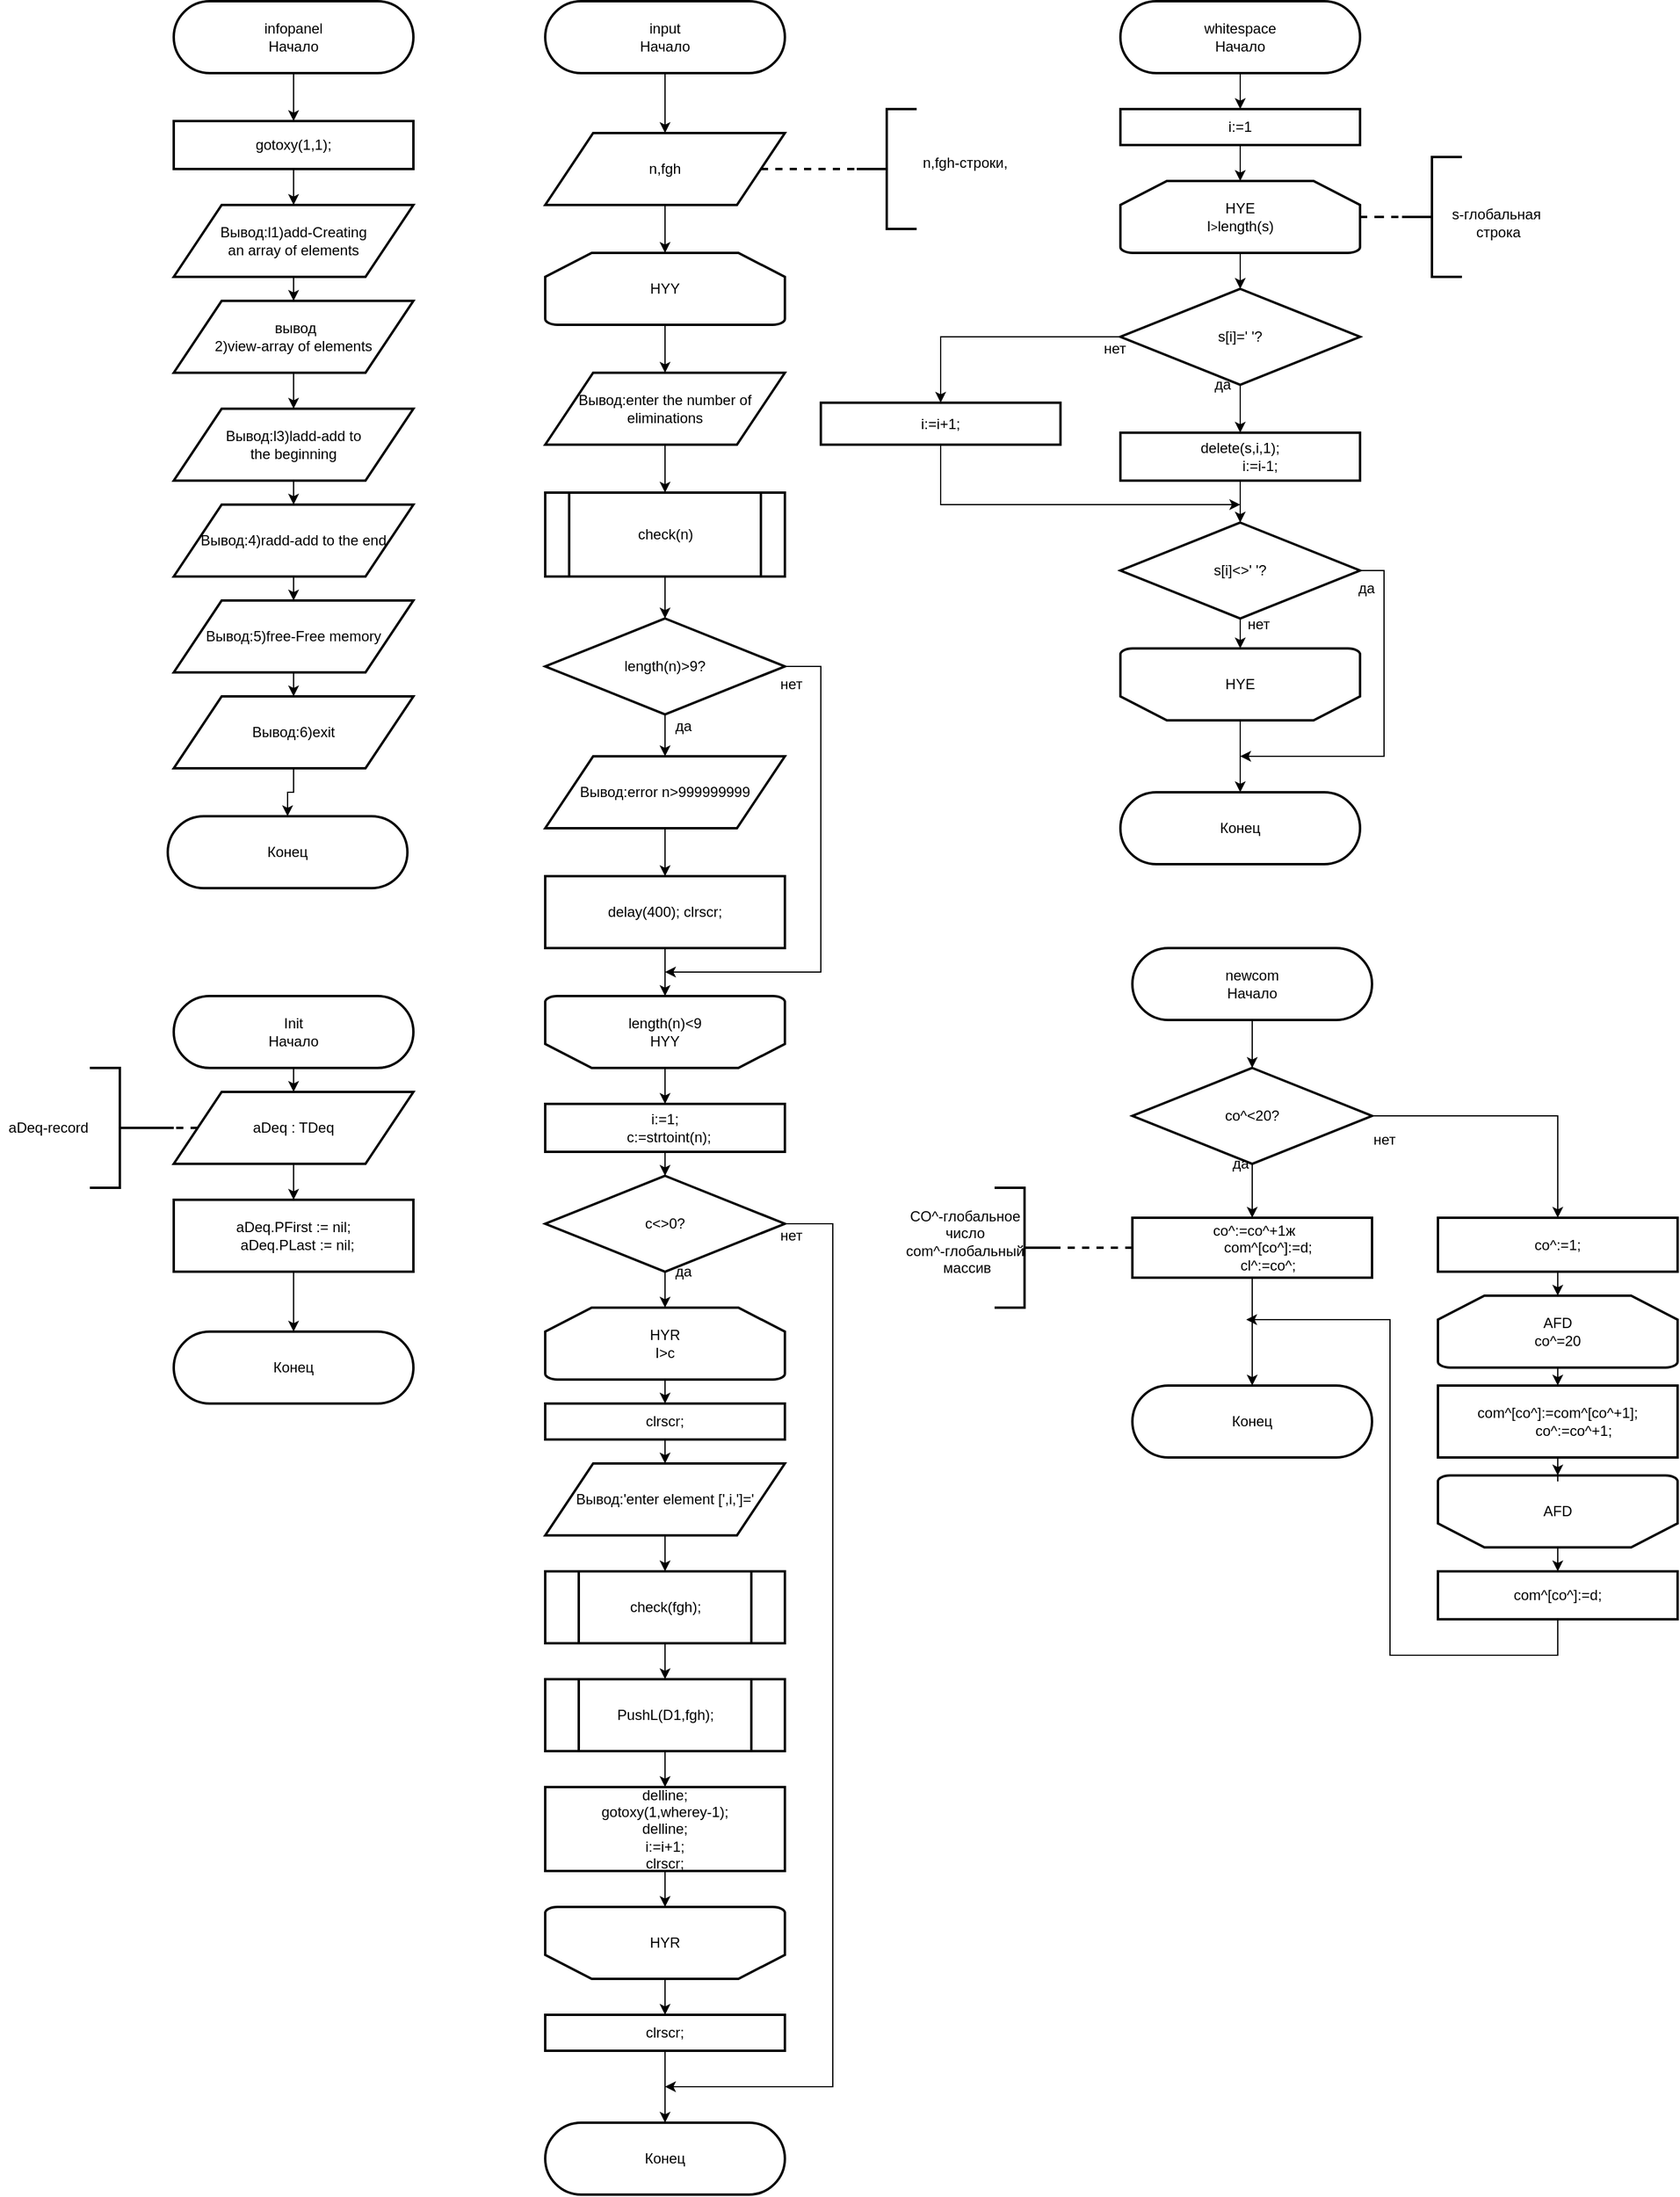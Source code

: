 <mxfile version="13.3.0" type="device"><diagram id="K4Dvyd_pArIFQmNqn1-3" name="Страница 1"><mxGraphModel dx="748" dy="781" grid="1" gridSize="10" guides="1" tooltips="1" connect="1" arrows="1" fold="1" page="1" pageScale="1" pageWidth="827" pageHeight="1169" math="0" shadow="0"><root><mxCell id="0"/><mxCell id="1" parent="0"/><mxCell id="7AkkYHMWsPU3tJKCu2MA-1" style="edgeStyle=orthogonalEdgeStyle;rounded=0;orthogonalLoop=1;jettySize=auto;html=1;exitX=0.5;exitY=1;exitDx=0;exitDy=0;entryX=0.5;entryY=0;entryDx=0;entryDy=0;" edge="1" parent="1" source="7AkkYHMWsPU3tJKCu2MA-2" target="7AkkYHMWsPU3tJKCu2MA-4"><mxGeometry relative="1" as="geometry"/></mxCell><mxCell id="7AkkYHMWsPU3tJKCu2MA-2" value="infopanel&lt;br&gt;Начало" style="rounded=1;whiteSpace=wrap;html=1;arcSize=50;strokeWidth=2;" vertex="1" parent="1"><mxGeometry x="395" y="290" width="200" height="60" as="geometry"/></mxCell><mxCell id="7AkkYHMWsPU3tJKCu2MA-3" style="edgeStyle=orthogonalEdgeStyle;rounded=0;orthogonalLoop=1;jettySize=auto;html=1;exitX=0.5;exitY=1;exitDx=0;exitDy=0;entryX=0.5;entryY=0;entryDx=0;entryDy=0;" edge="1" parent="1" source="7AkkYHMWsPU3tJKCu2MA-4" target="7AkkYHMWsPU3tJKCu2MA-7"><mxGeometry relative="1" as="geometry"/></mxCell><mxCell id="7AkkYHMWsPU3tJKCu2MA-4" value="gotoxy(1,1);" style="rounded=0;whiteSpace=wrap;html=1;strokeWidth=2;" vertex="1" parent="1"><mxGeometry x="395" y="390" width="200" height="40" as="geometry"/></mxCell><mxCell id="7AkkYHMWsPU3tJKCu2MA-5" style="edgeStyle=orthogonalEdgeStyle;rounded=0;orthogonalLoop=1;jettySize=auto;html=1;exitX=0.5;exitY=1;exitDx=0;exitDy=0;" edge="1" parent="1" source="7AkkYHMWsPU3tJKCu2MA-4" target="7AkkYHMWsPU3tJKCu2MA-4"><mxGeometry relative="1" as="geometry"/></mxCell><mxCell id="7AkkYHMWsPU3tJKCu2MA-6" value="" style="edgeStyle=orthogonalEdgeStyle;rounded=0;orthogonalLoop=1;jettySize=auto;html=1;" edge="1" parent="1" source="7AkkYHMWsPU3tJKCu2MA-7" target="7AkkYHMWsPU3tJKCu2MA-9"><mxGeometry relative="1" as="geometry"/></mxCell><mxCell id="7AkkYHMWsPU3tJKCu2MA-7" value="Вывод:l1)add-Creating &lt;br&gt;an array of elements" style="shape=parallelogram;perimeter=parallelogramPerimeter;whiteSpace=wrap;html=1;strokeWidth=2;" vertex="1" parent="1"><mxGeometry x="395" y="460" width="200" height="60" as="geometry"/></mxCell><mxCell id="7AkkYHMWsPU3tJKCu2MA-8" value="" style="edgeStyle=orthogonalEdgeStyle;rounded=0;orthogonalLoop=1;jettySize=auto;html=1;" edge="1" parent="1" source="7AkkYHMWsPU3tJKCu2MA-9" target="7AkkYHMWsPU3tJKCu2MA-11"><mxGeometry relative="1" as="geometry"/></mxCell><mxCell id="7AkkYHMWsPU3tJKCu2MA-9" value="&amp;nbsp;вывод&lt;br&gt;2)view-array of elements" style="shape=parallelogram;perimeter=parallelogramPerimeter;whiteSpace=wrap;html=1;strokeWidth=2;" vertex="1" parent="1"><mxGeometry x="395" y="540" width="200" height="60" as="geometry"/></mxCell><mxCell id="7AkkYHMWsPU3tJKCu2MA-10" value="" style="edgeStyle=orthogonalEdgeStyle;rounded=0;orthogonalLoop=1;jettySize=auto;html=1;" edge="1" parent="1" source="7AkkYHMWsPU3tJKCu2MA-11" target="7AkkYHMWsPU3tJKCu2MA-13"><mxGeometry relative="1" as="geometry"/></mxCell><mxCell id="7AkkYHMWsPU3tJKCu2MA-11" value="Вывод:l3)ladd-add to &lt;br&gt;the beginning" style="shape=parallelogram;perimeter=parallelogramPerimeter;whiteSpace=wrap;html=1;strokeWidth=2;" vertex="1" parent="1"><mxGeometry x="395" y="630" width="200" height="60" as="geometry"/></mxCell><mxCell id="7AkkYHMWsPU3tJKCu2MA-12" value="" style="edgeStyle=orthogonalEdgeStyle;rounded=0;orthogonalLoop=1;jettySize=auto;html=1;" edge="1" parent="1" source="7AkkYHMWsPU3tJKCu2MA-13" target="7AkkYHMWsPU3tJKCu2MA-15"><mxGeometry relative="1" as="geometry"/></mxCell><mxCell id="7AkkYHMWsPU3tJKCu2MA-13" value="Вывод:4)radd-add to the end" style="shape=parallelogram;perimeter=parallelogramPerimeter;whiteSpace=wrap;html=1;strokeWidth=2;" vertex="1" parent="1"><mxGeometry x="395" y="710" width="200" height="60" as="geometry"/></mxCell><mxCell id="7AkkYHMWsPU3tJKCu2MA-14" value="" style="edgeStyle=orthogonalEdgeStyle;rounded=0;orthogonalLoop=1;jettySize=auto;html=1;" edge="1" parent="1" source="7AkkYHMWsPU3tJKCu2MA-15" target="7AkkYHMWsPU3tJKCu2MA-17"><mxGeometry relative="1" as="geometry"/></mxCell><mxCell id="7AkkYHMWsPU3tJKCu2MA-15" value="Вывод:5)free-Free memory" style="shape=parallelogram;perimeter=parallelogramPerimeter;whiteSpace=wrap;html=1;strokeWidth=2;" vertex="1" parent="1"><mxGeometry x="395" y="790" width="200" height="60" as="geometry"/></mxCell><mxCell id="7AkkYHMWsPU3tJKCu2MA-184" style="edgeStyle=orthogonalEdgeStyle;rounded=0;orthogonalLoop=1;jettySize=auto;html=1;exitX=0.5;exitY=1;exitDx=0;exitDy=0;entryX=0.5;entryY=0;entryDx=0;entryDy=0;" edge="1" parent="1" source="7AkkYHMWsPU3tJKCu2MA-17" target="7AkkYHMWsPU3tJKCu2MA-20"><mxGeometry relative="1" as="geometry"/></mxCell><mxCell id="7AkkYHMWsPU3tJKCu2MA-17" value="Вывод:6)exit" style="shape=parallelogram;perimeter=parallelogramPerimeter;whiteSpace=wrap;html=1;strokeWidth=2;" vertex="1" parent="1"><mxGeometry x="395" y="870" width="200" height="60" as="geometry"/></mxCell><mxCell id="7AkkYHMWsPU3tJKCu2MA-20" value="Конец" style="rounded=1;whiteSpace=wrap;html=1;strokeWidth=2;arcSize=50;" vertex="1" parent="1"><mxGeometry x="390" y="970" width="200" height="60" as="geometry"/></mxCell><mxCell id="7AkkYHMWsPU3tJKCu2MA-21" style="edgeStyle=orthogonalEdgeStyle;rounded=0;orthogonalLoop=1;jettySize=auto;html=1;exitX=0.5;exitY=1;exitDx=0;exitDy=0;entryX=0.5;entryY=0;entryDx=0;entryDy=0;" edge="1" parent="1" source="7AkkYHMWsPU3tJKCu2MA-22" target="7AkkYHMWsPU3tJKCu2MA-25"><mxGeometry relative="1" as="geometry"/></mxCell><mxCell id="7AkkYHMWsPU3tJKCu2MA-22" value="input&lt;br&gt;Начало" style="rounded=1;whiteSpace=wrap;html=1;strokeWidth=2;arcSize=50;" vertex="1" parent="1"><mxGeometry x="705" y="290" width="200" height="60" as="geometry"/></mxCell><mxCell id="7AkkYHMWsPU3tJKCu2MA-23" style="edgeStyle=orthogonalEdgeStyle;rounded=0;orthogonalLoop=1;jettySize=auto;html=1;exitX=0.5;exitY=1;exitDx=0;exitDy=0;" edge="1" parent="1" source="7AkkYHMWsPU3tJKCu2MA-25" target="7AkkYHMWsPU3tJKCu2MA-27"><mxGeometry relative="1" as="geometry"/></mxCell><mxCell id="7AkkYHMWsPU3tJKCu2MA-24" style="edgeStyle=orthogonalEdgeStyle;rounded=0;orthogonalLoop=1;jettySize=auto;html=1;exitX=1;exitY=0.5;exitDx=0;exitDy=0;entryX=0;entryY=0.5;entryDx=0;entryDy=0;entryPerimeter=0;endArrow=none;endFill=0;strokeWidth=2;dashed=1;" edge="1" parent="1" source="7AkkYHMWsPU3tJKCu2MA-25" target="7AkkYHMWsPU3tJKCu2MA-33"><mxGeometry relative="1" as="geometry"/></mxCell><mxCell id="7AkkYHMWsPU3tJKCu2MA-25" value="n,fgh" style="shape=parallelogram;perimeter=parallelogramPerimeter;whiteSpace=wrap;html=1;strokeWidth=2;" vertex="1" parent="1"><mxGeometry x="705" y="400" width="200" height="60" as="geometry"/></mxCell><mxCell id="7AkkYHMWsPU3tJKCu2MA-26" style="edgeStyle=orthogonalEdgeStyle;rounded=0;orthogonalLoop=1;jettySize=auto;html=1;exitX=0.5;exitY=1;exitDx=0;exitDy=0;exitPerimeter=0;entryX=0.5;entryY=0;entryDx=0;entryDy=0;" edge="1" parent="1" source="7AkkYHMWsPU3tJKCu2MA-27" target="7AkkYHMWsPU3tJKCu2MA-29"><mxGeometry relative="1" as="geometry"/></mxCell><mxCell id="7AkkYHMWsPU3tJKCu2MA-27" value="HYY" style="strokeWidth=2;html=1;shape=mxgraph.flowchart.loop_limit;whiteSpace=wrap;" vertex="1" parent="1"><mxGeometry x="705" y="500" width="200" height="60" as="geometry"/></mxCell><mxCell id="7AkkYHMWsPU3tJKCu2MA-28" style="edgeStyle=orthogonalEdgeStyle;rounded=0;orthogonalLoop=1;jettySize=auto;html=1;exitX=0.5;exitY=1;exitDx=0;exitDy=0;" edge="1" parent="1" source="7AkkYHMWsPU3tJKCu2MA-29" target="7AkkYHMWsPU3tJKCu2MA-31"><mxGeometry relative="1" as="geometry"/></mxCell><mxCell id="7AkkYHMWsPU3tJKCu2MA-29" value="&lt;span&gt;Вывод:enter the number of eliminations&lt;/span&gt;" style="shape=parallelogram;perimeter=parallelogramPerimeter;whiteSpace=wrap;html=1;strokeWidth=2;" vertex="1" parent="1"><mxGeometry x="705" y="600" width="200" height="60" as="geometry"/></mxCell><mxCell id="7AkkYHMWsPU3tJKCu2MA-30" style="edgeStyle=orthogonalEdgeStyle;rounded=0;orthogonalLoop=1;jettySize=auto;html=1;exitX=0.5;exitY=0;exitDx=0;exitDy=0;endArrow=classic;endFill=1;strokeWidth=1;entryX=0.5;entryY=0;entryDx=0;entryDy=0;" edge="1" parent="1" source="7AkkYHMWsPU3tJKCu2MA-31" target="7AkkYHMWsPU3tJKCu2MA-37"><mxGeometry relative="1" as="geometry"><mxPoint x="805" y="800" as="targetPoint"/></mxGeometry></mxCell><mxCell id="7AkkYHMWsPU3tJKCu2MA-31" value="" style="verticalLabelPosition=bottom;verticalAlign=top;html=1;shape=process;whiteSpace=wrap;rounded=1;size=0.1;arcSize=0;strokeWidth=2;align=center;direction=west;" vertex="1" parent="1"><mxGeometry x="705" y="700" width="200" height="70" as="geometry"/></mxCell><mxCell id="7AkkYHMWsPU3tJKCu2MA-32" value="check(n)" style="text;html=1;align=center;verticalAlign=middle;resizable=0;points=[];autosize=1;" vertex="1" parent="1"><mxGeometry x="775" y="725" width="60" height="20" as="geometry"/></mxCell><mxCell id="7AkkYHMWsPU3tJKCu2MA-33" value="" style="strokeWidth=2;html=1;shape=mxgraph.flowchart.annotation_2;align=left;labelPosition=right;pointerEvents=1;" vertex="1" parent="1"><mxGeometry x="965" y="380" width="50" height="100" as="geometry"/></mxCell><mxCell id="7AkkYHMWsPU3tJKCu2MA-34" value="n,fgh-строки," style="text;html=1;align=center;verticalAlign=middle;resizable=0;points=[];autosize=1;" vertex="1" parent="1"><mxGeometry x="1010" y="415" width="90" height="20" as="geometry"/></mxCell><mxCell id="7AkkYHMWsPU3tJKCu2MA-35" style="edgeStyle=orthogonalEdgeStyle;rounded=0;orthogonalLoop=1;jettySize=auto;html=1;exitX=0.5;exitY=1;exitDx=0;exitDy=0;endArrow=classic;endFill=1;strokeWidth=1;" edge="1" parent="1" source="7AkkYHMWsPU3tJKCu2MA-37" target="7AkkYHMWsPU3tJKCu2MA-41"><mxGeometry relative="1" as="geometry"/></mxCell><mxCell id="7AkkYHMWsPU3tJKCu2MA-36" style="edgeStyle=orthogonalEdgeStyle;rounded=0;orthogonalLoop=1;jettySize=auto;html=1;exitX=1;exitY=0.5;exitDx=0;exitDy=0;endArrow=classic;endFill=1;strokeWidth=1;" edge="1" parent="1" source="7AkkYHMWsPU3tJKCu2MA-37"><mxGeometry relative="1" as="geometry"><mxPoint x="805" y="1100" as="targetPoint"/><Array as="points"><mxPoint x="935" y="845"/><mxPoint x="935" y="1100"/></Array></mxGeometry></mxCell><mxCell id="7AkkYHMWsPU3tJKCu2MA-37" value="length(n)&amp;gt;9?" style="rhombus;whiteSpace=wrap;html=1;strokeWidth=2;" vertex="1" parent="1"><mxGeometry x="705" y="805" width="200" height="80" as="geometry"/></mxCell><mxCell id="7AkkYHMWsPU3tJKCu2MA-38" style="edgeStyle=orthogonalEdgeStyle;rounded=0;orthogonalLoop=1;jettySize=auto;html=1;exitX=0.5;exitY=1;exitDx=0;exitDy=0;endArrow=classic;endFill=1;strokeWidth=1;" edge="1" parent="1" source="7AkkYHMWsPU3tJKCu2MA-39" target="7AkkYHMWsPU3tJKCu2MA-43"><mxGeometry relative="1" as="geometry"/></mxCell><mxCell id="7AkkYHMWsPU3tJKCu2MA-39" value="delay(400); clrscr;" style="rounded=0;whiteSpace=wrap;html=1;strokeWidth=2;" vertex="1" parent="1"><mxGeometry x="705" y="1020" width="200" height="60" as="geometry"/></mxCell><mxCell id="7AkkYHMWsPU3tJKCu2MA-40" style="edgeStyle=orthogonalEdgeStyle;rounded=0;orthogonalLoop=1;jettySize=auto;html=1;exitX=0.5;exitY=1;exitDx=0;exitDy=0;entryX=0.5;entryY=0;entryDx=0;entryDy=0;endArrow=classic;endFill=1;strokeWidth=1;" edge="1" parent="1" source="7AkkYHMWsPU3tJKCu2MA-41" target="7AkkYHMWsPU3tJKCu2MA-39"><mxGeometry relative="1" as="geometry"/></mxCell><mxCell id="7AkkYHMWsPU3tJKCu2MA-41" value="Вывод:error n&amp;gt;999999999" style="shape=parallelogram;perimeter=parallelogramPerimeter;whiteSpace=wrap;html=1;strokeWidth=2;" vertex="1" parent="1"><mxGeometry x="705" y="920" width="200" height="60" as="geometry"/></mxCell><mxCell id="7AkkYHMWsPU3tJKCu2MA-42" style="edgeStyle=orthogonalEdgeStyle;rounded=0;orthogonalLoop=1;jettySize=auto;html=1;exitX=0.5;exitY=0;exitDx=0;exitDy=0;exitPerimeter=0;entryX=0.5;entryY=0;entryDx=0;entryDy=0;endArrow=classic;endFill=1;strokeWidth=1;" edge="1" parent="1" source="7AkkYHMWsPU3tJKCu2MA-43" target="7AkkYHMWsPU3tJKCu2MA-45"><mxGeometry relative="1" as="geometry"/></mxCell><mxCell id="7AkkYHMWsPU3tJKCu2MA-43" value="length(n)&amp;lt;9&lt;br&gt;HYY" style="strokeWidth=2;html=1;shape=mxgraph.flowchart.loop_limit;whiteSpace=wrap;direction=west;" vertex="1" parent="1"><mxGeometry x="705" y="1120" width="200" height="60" as="geometry"/></mxCell><mxCell id="7AkkYHMWsPU3tJKCu2MA-44" style="edgeStyle=orthogonalEdgeStyle;rounded=0;orthogonalLoop=1;jettySize=auto;html=1;exitX=0.5;exitY=1;exitDx=0;exitDy=0;entryX=0.5;entryY=0;entryDx=0;entryDy=0;endArrow=classic;endFill=1;strokeWidth=1;" edge="1" parent="1" source="7AkkYHMWsPU3tJKCu2MA-45" target="7AkkYHMWsPU3tJKCu2MA-48"><mxGeometry relative="1" as="geometry"/></mxCell><mxCell id="7AkkYHMWsPU3tJKCu2MA-45" value="&lt;div&gt;i:=1;&lt;/div&gt;&lt;div&gt;&amp;nbsp; c:=strtoint(n);&lt;/div&gt;" style="rounded=0;whiteSpace=wrap;html=1;strokeWidth=2;" vertex="1" parent="1"><mxGeometry x="705" y="1210" width="200" height="40" as="geometry"/></mxCell><mxCell id="7AkkYHMWsPU3tJKCu2MA-46" style="edgeStyle=orthogonalEdgeStyle;rounded=0;orthogonalLoop=1;jettySize=auto;html=1;exitX=0.5;exitY=1;exitDx=0;exitDy=0;entryX=0.5;entryY=0;entryDx=0;entryDy=0;entryPerimeter=0;endArrow=classic;endFill=1;strokeWidth=1;" edge="1" parent="1" source="7AkkYHMWsPU3tJKCu2MA-48" target="7AkkYHMWsPU3tJKCu2MA-50"><mxGeometry relative="1" as="geometry"/></mxCell><mxCell id="7AkkYHMWsPU3tJKCu2MA-47" style="edgeStyle=orthogonalEdgeStyle;rounded=0;orthogonalLoop=1;jettySize=auto;html=1;exitX=1;exitY=0.5;exitDx=0;exitDy=0;endArrow=classic;endFill=1;strokeWidth=1;" edge="1" parent="1" source="7AkkYHMWsPU3tJKCu2MA-48"><mxGeometry relative="1" as="geometry"><mxPoint x="805" y="2030" as="targetPoint"/><Array as="points"><mxPoint x="945" y="1310"/><mxPoint x="945" y="2030"/></Array></mxGeometry></mxCell><mxCell id="7AkkYHMWsPU3tJKCu2MA-48" value="c&amp;lt;&amp;gt;0?" style="rhombus;whiteSpace=wrap;html=1;strokeWidth=2;" vertex="1" parent="1"><mxGeometry x="705" y="1270" width="200" height="80" as="geometry"/></mxCell><mxCell id="7AkkYHMWsPU3tJKCu2MA-49" style="edgeStyle=orthogonalEdgeStyle;rounded=0;orthogonalLoop=1;jettySize=auto;html=1;exitX=0.5;exitY=1;exitDx=0;exitDy=0;exitPerimeter=0;entryX=0.5;entryY=0;entryDx=0;entryDy=0;endArrow=classic;endFill=1;strokeWidth=1;" edge="1" parent="1" source="7AkkYHMWsPU3tJKCu2MA-50" target="7AkkYHMWsPU3tJKCu2MA-52"><mxGeometry relative="1" as="geometry"/></mxCell><mxCell id="7AkkYHMWsPU3tJKCu2MA-50" value="HYR&lt;br&gt;I&amp;gt;c" style="strokeWidth=2;html=1;shape=mxgraph.flowchart.loop_limit;whiteSpace=wrap;" vertex="1" parent="1"><mxGeometry x="705" y="1380" width="200" height="60" as="geometry"/></mxCell><mxCell id="7AkkYHMWsPU3tJKCu2MA-51" style="edgeStyle=orthogonalEdgeStyle;rounded=0;orthogonalLoop=1;jettySize=auto;html=1;exitX=0.5;exitY=1;exitDx=0;exitDy=0;entryX=0.5;entryY=0;entryDx=0;entryDy=0;endArrow=classic;endFill=1;strokeWidth=1;" edge="1" parent="1" source="7AkkYHMWsPU3tJKCu2MA-52" target="7AkkYHMWsPU3tJKCu2MA-54"><mxGeometry relative="1" as="geometry"/></mxCell><mxCell id="7AkkYHMWsPU3tJKCu2MA-52" value="clrscr;" style="rounded=0;whiteSpace=wrap;html=1;strokeWidth=2;" vertex="1" parent="1"><mxGeometry x="705" y="1460" width="200" height="30" as="geometry"/></mxCell><mxCell id="7AkkYHMWsPU3tJKCu2MA-53" style="edgeStyle=orthogonalEdgeStyle;rounded=0;orthogonalLoop=1;jettySize=auto;html=1;exitX=0.5;exitY=1;exitDx=0;exitDy=0;entryX=0.5;entryY=0;entryDx=0;entryDy=0;endArrow=classic;endFill=1;strokeWidth=1;" edge="1" parent="1" source="7AkkYHMWsPU3tJKCu2MA-54" target="7AkkYHMWsPU3tJKCu2MA-58"><mxGeometry relative="1" as="geometry"/></mxCell><mxCell id="7AkkYHMWsPU3tJKCu2MA-54" value="Вывод:'enter element [',i,']='" style="shape=parallelogram;perimeter=parallelogramPerimeter;whiteSpace=wrap;html=1;strokeWidth=2;" vertex="1" parent="1"><mxGeometry x="705" y="1510" width="200" height="60" as="geometry"/></mxCell><mxCell id="7AkkYHMWsPU3tJKCu2MA-55" style="edgeStyle=orthogonalEdgeStyle;rounded=0;orthogonalLoop=1;jettySize=auto;html=1;exitX=0.5;exitY=1;exitDx=0;exitDy=0;entryX=0.5;entryY=0;entryDx=0;entryDy=0;endArrow=classic;endFill=1;strokeWidth=1;" edge="1" parent="1" source="7AkkYHMWsPU3tJKCu2MA-56" target="7AkkYHMWsPU3tJKCu2MA-62"><mxGeometry relative="1" as="geometry"/></mxCell><mxCell id="7AkkYHMWsPU3tJKCu2MA-56" value="" style="verticalLabelPosition=bottom;verticalAlign=top;html=1;shape=process;whiteSpace=wrap;rounded=1;size=0.14;arcSize=0;strokeWidth=2;" vertex="1" parent="1"><mxGeometry x="705" y="1690" width="200" height="60" as="geometry"/></mxCell><mxCell id="7AkkYHMWsPU3tJKCu2MA-57" style="edgeStyle=orthogonalEdgeStyle;rounded=0;orthogonalLoop=1;jettySize=auto;html=1;exitX=0.5;exitY=1;exitDx=0;exitDy=0;entryX=0.5;entryY=0;entryDx=0;entryDy=0;endArrow=classic;endFill=1;strokeWidth=1;" edge="1" parent="1" source="7AkkYHMWsPU3tJKCu2MA-58" target="7AkkYHMWsPU3tJKCu2MA-56"><mxGeometry relative="1" as="geometry"/></mxCell><mxCell id="7AkkYHMWsPU3tJKCu2MA-58" value="" style="verticalLabelPosition=bottom;verticalAlign=top;html=1;shape=process;whiteSpace=wrap;rounded=1;size=0.14;arcSize=0;strokeWidth=2;" vertex="1" parent="1"><mxGeometry x="705" y="1600" width="200" height="60" as="geometry"/></mxCell><mxCell id="7AkkYHMWsPU3tJKCu2MA-59" value="check(fgh);" style="text;html=1;align=center;verticalAlign=middle;resizable=0;points=[];autosize=1;" vertex="1" parent="1"><mxGeometry x="770" y="1620" width="70" height="20" as="geometry"/></mxCell><mxCell id="7AkkYHMWsPU3tJKCu2MA-60" value="PushL(D1,fgh);" style="text;html=1;align=center;verticalAlign=middle;resizable=0;points=[];autosize=1;" vertex="1" parent="1"><mxGeometry x="755" y="1710" width="100" height="20" as="geometry"/></mxCell><mxCell id="7AkkYHMWsPU3tJKCu2MA-61" style="edgeStyle=orthogonalEdgeStyle;rounded=0;orthogonalLoop=1;jettySize=auto;html=1;exitX=0.5;exitY=1;exitDx=0;exitDy=0;endArrow=classic;endFill=1;strokeWidth=1;" edge="1" parent="1" source="7AkkYHMWsPU3tJKCu2MA-62" target="7AkkYHMWsPU3tJKCu2MA-64"><mxGeometry relative="1" as="geometry"/></mxCell><mxCell id="7AkkYHMWsPU3tJKCu2MA-62" value="delline;&#10;         gotoxy(1,wherey-1);&#10;         delline;&#10;         i:=i+1;&#10;         clrscr;" style="rounded=0;whiteSpace=wrap;html=1;strokeWidth=2;" vertex="1" parent="1"><mxGeometry x="705" y="1780" width="200" height="70" as="geometry"/></mxCell><mxCell id="7AkkYHMWsPU3tJKCu2MA-63" style="edgeStyle=orthogonalEdgeStyle;rounded=0;orthogonalLoop=1;jettySize=auto;html=1;exitX=0.5;exitY=0;exitDx=0;exitDy=0;exitPerimeter=0;entryX=0.5;entryY=0;entryDx=0;entryDy=0;endArrow=classic;endFill=1;strokeWidth=1;" edge="1" parent="1" source="7AkkYHMWsPU3tJKCu2MA-64" target="7AkkYHMWsPU3tJKCu2MA-66"><mxGeometry relative="1" as="geometry"/></mxCell><mxCell id="7AkkYHMWsPU3tJKCu2MA-64" value="HYR" style="strokeWidth=2;html=1;shape=mxgraph.flowchart.loop_limit;whiteSpace=wrap;direction=west;" vertex="1" parent="1"><mxGeometry x="705" y="1880" width="200" height="60" as="geometry"/></mxCell><mxCell id="7AkkYHMWsPU3tJKCu2MA-65" style="edgeStyle=orthogonalEdgeStyle;rounded=0;orthogonalLoop=1;jettySize=auto;html=1;exitX=0.5;exitY=1;exitDx=0;exitDy=0;endArrow=classic;endFill=1;strokeWidth=1;" edge="1" parent="1" source="7AkkYHMWsPU3tJKCu2MA-66" target="7AkkYHMWsPU3tJKCu2MA-67"><mxGeometry relative="1" as="geometry"/></mxCell><mxCell id="7AkkYHMWsPU3tJKCu2MA-66" value="clrscr;" style="rounded=0;whiteSpace=wrap;html=1;strokeWidth=2;" vertex="1" parent="1"><mxGeometry x="705" y="1970" width="200" height="30" as="geometry"/></mxCell><mxCell id="7AkkYHMWsPU3tJKCu2MA-67" value="Конец" style="rounded=1;whiteSpace=wrap;html=1;strokeWidth=2;arcSize=50;" vertex="1" parent="1"><mxGeometry x="705" y="2060" width="200" height="60" as="geometry"/></mxCell><mxCell id="7AkkYHMWsPU3tJKCu2MA-68" style="edgeStyle=orthogonalEdgeStyle;rounded=0;orthogonalLoop=1;jettySize=auto;html=1;exitX=0.5;exitY=1;exitDx=0;exitDy=0;entryX=0.5;entryY=0;entryDx=0;entryDy=0;endArrow=classic;endFill=1;strokeWidth=1;" edge="1" parent="1" source="7AkkYHMWsPU3tJKCu2MA-69" target="7AkkYHMWsPU3tJKCu2MA-71"><mxGeometry relative="1" as="geometry"/></mxCell><mxCell id="7AkkYHMWsPU3tJKCu2MA-69" value="whitespace&lt;br&gt;Начало" style="rounded=1;whiteSpace=wrap;html=1;strokeWidth=2;arcSize=50;" vertex="1" parent="1"><mxGeometry x="1185" y="290" width="200" height="60" as="geometry"/></mxCell><mxCell id="7AkkYHMWsPU3tJKCu2MA-70" style="edgeStyle=orthogonalEdgeStyle;rounded=0;orthogonalLoop=1;jettySize=auto;html=1;exitX=0.5;exitY=1;exitDx=0;exitDy=0;entryX=0.5;entryY=0;entryDx=0;entryDy=0;entryPerimeter=0;endArrow=classic;endFill=1;strokeWidth=1;" edge="1" parent="1" source="7AkkYHMWsPU3tJKCu2MA-71" target="7AkkYHMWsPU3tJKCu2MA-73"><mxGeometry relative="1" as="geometry"/></mxCell><mxCell id="7AkkYHMWsPU3tJKCu2MA-71" value="i:=1" style="rounded=0;whiteSpace=wrap;html=1;strokeWidth=2;" vertex="1" parent="1"><mxGeometry x="1185" y="380" width="200" height="30" as="geometry"/></mxCell><mxCell id="7AkkYHMWsPU3tJKCu2MA-72" style="edgeStyle=orthogonalEdgeStyle;rounded=0;orthogonalLoop=1;jettySize=auto;html=1;exitX=0.5;exitY=1;exitDx=0;exitDy=0;exitPerimeter=0;entryX=0.5;entryY=0;entryDx=0;entryDy=0;endArrow=classic;endFill=1;strokeWidth=1;" edge="1" parent="1" source="7AkkYHMWsPU3tJKCu2MA-73" target="7AkkYHMWsPU3tJKCu2MA-77"><mxGeometry relative="1" as="geometry"/></mxCell><mxCell id="7AkkYHMWsPU3tJKCu2MA-73" value="HYE&lt;br&gt;I&lt;font size=&quot;1&quot;&gt;&amp;gt;&lt;/font&gt;length(s)" style="strokeWidth=2;html=1;shape=mxgraph.flowchart.loop_limit;whiteSpace=wrap;" vertex="1" parent="1"><mxGeometry x="1185" y="440" width="200" height="60" as="geometry"/></mxCell><mxCell id="7AkkYHMWsPU3tJKCu2MA-74" style="edgeStyle=orthogonalEdgeStyle;rounded=0;orthogonalLoop=1;jettySize=auto;html=1;exitX=0.5;exitY=1;exitDx=0;exitDy=0;entryX=0.5;entryY=0;entryDx=0;entryDy=0;endArrow=classic;endFill=1;strokeWidth=1;" edge="1" parent="1" source="7AkkYHMWsPU3tJKCu2MA-77" target="7AkkYHMWsPU3tJKCu2MA-79"><mxGeometry relative="1" as="geometry"/></mxCell><mxCell id="7AkkYHMWsPU3tJKCu2MA-75" style="edgeStyle=orthogonalEdgeStyle;rounded=0;orthogonalLoop=1;jettySize=auto;html=1;exitX=0;exitY=0.5;exitDx=0;exitDy=0;endArrow=classic;endFill=1;strokeWidth=1;" edge="1" parent="1" source="7AkkYHMWsPU3tJKCu2MA-77" target="7AkkYHMWsPU3tJKCu2MA-81"><mxGeometry relative="1" as="geometry"><Array as="points"><mxPoint x="1035" y="570"/></Array></mxGeometry></mxCell><mxCell id="7AkkYHMWsPU3tJKCu2MA-76" style="edgeStyle=orthogonalEdgeStyle;rounded=0;orthogonalLoop=1;jettySize=auto;html=1;endArrow=none;endFill=0;strokeWidth=2;dashed=1;" edge="1" parent="1" source="7AkkYHMWsPU3tJKCu2MA-73" target="7AkkYHMWsPU3tJKCu2MA-156"><mxGeometry relative="1" as="geometry"/></mxCell><mxCell id="7AkkYHMWsPU3tJKCu2MA-77" value="s[i]=' '?" style="rhombus;whiteSpace=wrap;html=1;strokeWidth=2;" vertex="1" parent="1"><mxGeometry x="1185" y="530" width="200" height="80" as="geometry"/></mxCell><mxCell id="7AkkYHMWsPU3tJKCu2MA-78" style="edgeStyle=orthogonalEdgeStyle;rounded=0;orthogonalLoop=1;jettySize=auto;html=1;exitX=0.5;exitY=1;exitDx=0;exitDy=0;entryX=0.5;entryY=0;entryDx=0;entryDy=0;endArrow=classic;endFill=1;strokeWidth=1;" edge="1" parent="1" source="7AkkYHMWsPU3tJKCu2MA-79" target="7AkkYHMWsPU3tJKCu2MA-84"><mxGeometry relative="1" as="geometry"/></mxCell><mxCell id="7AkkYHMWsPU3tJKCu2MA-79" value="&lt;div&gt;delete(s,i,1);&lt;/div&gt;&lt;div&gt;&amp;nbsp; &amp;nbsp; &amp;nbsp; &amp;nbsp; &amp;nbsp; i:=i-1;&lt;/div&gt;" style="rounded=0;whiteSpace=wrap;html=1;strokeWidth=2;" vertex="1" parent="1"><mxGeometry x="1185" y="650" width="200" height="40" as="geometry"/></mxCell><mxCell id="7AkkYHMWsPU3tJKCu2MA-80" style="edgeStyle=orthogonalEdgeStyle;rounded=0;orthogonalLoop=1;jettySize=auto;html=1;exitX=0.5;exitY=1;exitDx=0;exitDy=0;endArrow=classic;endFill=1;strokeWidth=1;" edge="1" parent="1" source="7AkkYHMWsPU3tJKCu2MA-81"><mxGeometry relative="1" as="geometry"><mxPoint x="1285" y="710" as="targetPoint"/><Array as="points"><mxPoint x="1035" y="710"/></Array></mxGeometry></mxCell><mxCell id="7AkkYHMWsPU3tJKCu2MA-81" value="i:=i+1;" style="rounded=0;whiteSpace=wrap;html=1;strokeWidth=2;" vertex="1" parent="1"><mxGeometry x="935" y="625" width="200" height="35" as="geometry"/></mxCell><mxCell id="7AkkYHMWsPU3tJKCu2MA-82" style="edgeStyle=orthogonalEdgeStyle;rounded=0;orthogonalLoop=1;jettySize=auto;html=1;exitX=0.5;exitY=1;exitDx=0;exitDy=0;entryX=0.5;entryY=1;entryDx=0;entryDy=0;entryPerimeter=0;endArrow=classic;endFill=1;strokeWidth=1;" edge="1" parent="1" source="7AkkYHMWsPU3tJKCu2MA-84" target="7AkkYHMWsPU3tJKCu2MA-87"><mxGeometry relative="1" as="geometry"/></mxCell><mxCell id="7AkkYHMWsPU3tJKCu2MA-83" style="edgeStyle=orthogonalEdgeStyle;rounded=0;orthogonalLoop=1;jettySize=auto;html=1;exitX=1;exitY=0.5;exitDx=0;exitDy=0;endArrow=classic;endFill=1;strokeWidth=1;" edge="1" parent="1" source="7AkkYHMWsPU3tJKCu2MA-84"><mxGeometry relative="1" as="geometry"><mxPoint x="1285" y="920" as="targetPoint"/><Array as="points"><mxPoint x="1405" y="765"/><mxPoint x="1405" y="920"/></Array></mxGeometry></mxCell><mxCell id="7AkkYHMWsPU3tJKCu2MA-84" value="s[i]&amp;lt;&amp;gt;' '?" style="rhombus;whiteSpace=wrap;html=1;strokeWidth=2;" vertex="1" parent="1"><mxGeometry x="1185" y="725" width="200" height="80" as="geometry"/></mxCell><mxCell id="7AkkYHMWsPU3tJKCu2MA-85" value="Конец" style="rounded=1;whiteSpace=wrap;html=1;strokeWidth=2;arcSize=50;" vertex="1" parent="1"><mxGeometry x="1185" y="950" width="200" height="60" as="geometry"/></mxCell><mxCell id="7AkkYHMWsPU3tJKCu2MA-86" style="edgeStyle=orthogonalEdgeStyle;rounded=0;orthogonalLoop=1;jettySize=auto;html=1;exitX=0.5;exitY=0;exitDx=0;exitDy=0;exitPerimeter=0;endArrow=classic;endFill=1;strokeWidth=1;" edge="1" parent="1" source="7AkkYHMWsPU3tJKCu2MA-87" target="7AkkYHMWsPU3tJKCu2MA-85"><mxGeometry relative="1" as="geometry"/></mxCell><mxCell id="7AkkYHMWsPU3tJKCu2MA-87" value="HYE" style="strokeWidth=2;html=1;shape=mxgraph.flowchart.loop_limit;whiteSpace=wrap;direction=west;" vertex="1" parent="1"><mxGeometry x="1185" y="830" width="200" height="60" as="geometry"/></mxCell><mxCell id="7AkkYHMWsPU3tJKCu2MA-146" style="edgeStyle=orthogonalEdgeStyle;rounded=0;orthogonalLoop=1;jettySize=auto;html=1;exitX=0.5;exitY=1;exitDx=0;exitDy=0;entryX=0.5;entryY=0;entryDx=0;entryDy=0;endArrow=classic;endFill=1;strokeWidth=1;" edge="1" parent="1" source="7AkkYHMWsPU3tJKCu2MA-147" target="7AkkYHMWsPU3tJKCu2MA-153"><mxGeometry relative="1" as="geometry"/></mxCell><mxCell id="7AkkYHMWsPU3tJKCu2MA-147" value="Init&lt;br&gt;Начало" style="rounded=1;whiteSpace=wrap;html=1;strokeWidth=2;arcSize=50;" vertex="1" parent="1"><mxGeometry x="395" y="1120" width="200" height="60" as="geometry"/></mxCell><mxCell id="7AkkYHMWsPU3tJKCu2MA-148" style="edgeStyle=orthogonalEdgeStyle;rounded=0;orthogonalLoop=1;jettySize=auto;html=1;exitX=0.5;exitY=1;exitDx=0;exitDy=0;endArrow=classic;endFill=1;strokeWidth=1;" edge="1" parent="1" source="7AkkYHMWsPU3tJKCu2MA-149" target="7AkkYHMWsPU3tJKCu2MA-150"><mxGeometry relative="1" as="geometry"/></mxCell><mxCell id="7AkkYHMWsPU3tJKCu2MA-149" value="&lt;div&gt;aDeq.PFirst := nil;&lt;/div&gt;&lt;div&gt;&amp;nbsp; aDeq.PLast := nil;&lt;/div&gt;" style="rounded=0;whiteSpace=wrap;html=1;strokeWidth=2;" vertex="1" parent="1"><mxGeometry x="395" y="1290" width="200" height="60" as="geometry"/></mxCell><mxCell id="7AkkYHMWsPU3tJKCu2MA-150" value="Конец" style="rounded=1;whiteSpace=wrap;html=1;strokeWidth=2;arcSize=50;" vertex="1" parent="1"><mxGeometry x="395" y="1400" width="200" height="60" as="geometry"/></mxCell><mxCell id="7AkkYHMWsPU3tJKCu2MA-151" style="edgeStyle=orthogonalEdgeStyle;rounded=0;orthogonalLoop=1;jettySize=auto;html=1;exitX=0.5;exitY=1;exitDx=0;exitDy=0;entryX=0.5;entryY=0;entryDx=0;entryDy=0;endArrow=classic;endFill=1;strokeWidth=1;" edge="1" parent="1" source="7AkkYHMWsPU3tJKCu2MA-153" target="7AkkYHMWsPU3tJKCu2MA-149"><mxGeometry relative="1" as="geometry"/></mxCell><mxCell id="7AkkYHMWsPU3tJKCu2MA-152" style="edgeStyle=orthogonalEdgeStyle;rounded=0;orthogonalLoop=1;jettySize=auto;html=1;exitX=0;exitY=0.5;exitDx=0;exitDy=0;entryX=0;entryY=0.5;entryDx=0;entryDy=0;entryPerimeter=0;endArrow=none;endFill=0;strokeWidth=2;dashed=1;" edge="1" parent="1" source="7AkkYHMWsPU3tJKCu2MA-153" target="7AkkYHMWsPU3tJKCu2MA-154"><mxGeometry relative="1" as="geometry"/></mxCell><mxCell id="7AkkYHMWsPU3tJKCu2MA-153" value="aDeq : TDeq" style="shape=parallelogram;perimeter=parallelogramPerimeter;whiteSpace=wrap;html=1;strokeWidth=2;" vertex="1" parent="1"><mxGeometry x="395" y="1200" width="200" height="60" as="geometry"/></mxCell><mxCell id="7AkkYHMWsPU3tJKCu2MA-154" value="" style="strokeWidth=2;html=1;shape=mxgraph.flowchart.annotation_2;align=left;labelPosition=right;pointerEvents=1;rotation=-180;" vertex="1" parent="1"><mxGeometry x="325" y="1180" width="50" height="100" as="geometry"/></mxCell><mxCell id="7AkkYHMWsPU3tJKCu2MA-155" value="aDeq-record" style="text;html=1;align=center;verticalAlign=middle;resizable=0;points=[];autosize=1;" vertex="1" parent="1"><mxGeometry x="250" y="1220" width="80" height="20" as="geometry"/></mxCell><mxCell id="7AkkYHMWsPU3tJKCu2MA-156" value="" style="strokeWidth=2;html=1;shape=mxgraph.flowchart.annotation_2;align=left;labelPosition=right;pointerEvents=1;" vertex="1" parent="1"><mxGeometry x="1420" y="420" width="50" height="100" as="geometry"/></mxCell><mxCell id="7AkkYHMWsPU3tJKCu2MA-157" value="s-глобальная&amp;nbsp;&lt;br&gt;строка" style="text;html=1;align=center;verticalAlign=middle;resizable=0;points=[];autosize=1;" vertex="1" parent="1"><mxGeometry x="1455" y="460" width="90" height="30" as="geometry"/></mxCell><mxCell id="7AkkYHMWsPU3tJKCu2MA-158" value="да" style="text;html=1;align=center;verticalAlign=middle;resizable=0;points=[];autosize=1;" vertex="1" parent="1"><mxGeometry x="805" y="1340" width="30" height="20" as="geometry"/></mxCell><mxCell id="7AkkYHMWsPU3tJKCu2MA-159" value="нет" style="text;html=1;align=center;verticalAlign=middle;resizable=0;points=[];autosize=1;" vertex="1" parent="1"><mxGeometry x="895" y="1310" width="30" height="20" as="geometry"/></mxCell><mxCell id="7AkkYHMWsPU3tJKCu2MA-160" value="да" style="text;html=1;align=center;verticalAlign=middle;resizable=0;points=[];autosize=1;" vertex="1" parent="1"><mxGeometry x="805" y="885" width="30" height="20" as="geometry"/></mxCell><mxCell id="7AkkYHMWsPU3tJKCu2MA-161" value="нет" style="text;html=1;align=center;verticalAlign=middle;resizable=0;points=[];autosize=1;" vertex="1" parent="1"><mxGeometry x="895" y="850" width="30" height="20" as="geometry"/></mxCell><mxCell id="7AkkYHMWsPU3tJKCu2MA-162" value="да" style="text;html=1;align=center;verticalAlign=middle;resizable=0;points=[];autosize=1;" vertex="1" parent="1"><mxGeometry x="1255" y="600" width="30" height="20" as="geometry"/></mxCell><mxCell id="7AkkYHMWsPU3tJKCu2MA-163" value="нет" style="text;html=1;align=center;verticalAlign=middle;resizable=0;points=[];autosize=1;" vertex="1" parent="1"><mxGeometry x="1165" y="570" width="30" height="20" as="geometry"/></mxCell><mxCell id="7AkkYHMWsPU3tJKCu2MA-164" value="да" style="text;html=1;align=center;verticalAlign=middle;resizable=0;points=[];autosize=1;" vertex="1" parent="1"><mxGeometry x="1375" y="770" width="30" height="20" as="geometry"/></mxCell><mxCell id="7AkkYHMWsPU3tJKCu2MA-165" value="нет" style="text;html=1;align=center;verticalAlign=middle;resizable=0;points=[];autosize=1;" vertex="1" parent="1"><mxGeometry x="1285" y="800" width="30" height="20" as="geometry"/></mxCell><mxCell id="7AkkYHMWsPU3tJKCu2MA-187" style="edgeStyle=orthogonalEdgeStyle;rounded=0;orthogonalLoop=1;jettySize=auto;html=1;exitX=0.5;exitY=1;exitDx=0;exitDy=0;" edge="1" parent="1" source="7AkkYHMWsPU3tJKCu2MA-185" target="7AkkYHMWsPU3tJKCu2MA-186"><mxGeometry relative="1" as="geometry"/></mxCell><mxCell id="7AkkYHMWsPU3tJKCu2MA-185" value="newcom&lt;br&gt;Начало" style="rounded=1;whiteSpace=wrap;html=1;strokeWidth=2;arcSize=50;" vertex="1" parent="1"><mxGeometry x="1195" y="1080" width="200" height="60" as="geometry"/></mxCell><mxCell id="7AkkYHMWsPU3tJKCu2MA-189" style="edgeStyle=orthogonalEdgeStyle;rounded=0;orthogonalLoop=1;jettySize=auto;html=1;exitX=0.5;exitY=1;exitDx=0;exitDy=0;" edge="1" parent="1" source="7AkkYHMWsPU3tJKCu2MA-186" target="7AkkYHMWsPU3tJKCu2MA-188"><mxGeometry relative="1" as="geometry"/></mxCell><mxCell id="7AkkYHMWsPU3tJKCu2MA-191" style="edgeStyle=orthogonalEdgeStyle;rounded=0;orthogonalLoop=1;jettySize=auto;html=1;exitX=1;exitY=0.5;exitDx=0;exitDy=0;entryX=0.5;entryY=0;entryDx=0;entryDy=0;" edge="1" parent="1" source="7AkkYHMWsPU3tJKCu2MA-186" target="7AkkYHMWsPU3tJKCu2MA-190"><mxGeometry relative="1" as="geometry"/></mxCell><mxCell id="7AkkYHMWsPU3tJKCu2MA-186" value="co^&amp;lt;20?" style="rhombus;whiteSpace=wrap;html=1;strokeWidth=2;" vertex="1" parent="1"><mxGeometry x="1195" y="1180" width="200" height="80" as="geometry"/></mxCell><mxCell id="7AkkYHMWsPU3tJKCu2MA-201" style="edgeStyle=orthogonalEdgeStyle;rounded=0;orthogonalLoop=1;jettySize=auto;html=1;exitX=0.5;exitY=1;exitDx=0;exitDy=0;" edge="1" parent="1" source="7AkkYHMWsPU3tJKCu2MA-188" target="7AkkYHMWsPU3tJKCu2MA-200"><mxGeometry relative="1" as="geometry"/></mxCell><mxCell id="7AkkYHMWsPU3tJKCu2MA-206" style="edgeStyle=orthogonalEdgeStyle;rounded=0;orthogonalLoop=1;jettySize=auto;html=1;exitX=0;exitY=0.5;exitDx=0;exitDy=0;entryX=0;entryY=0.5;entryDx=0;entryDy=0;entryPerimeter=0;dashed=1;endArrow=none;endFill=0;strokeWidth=2;" edge="1" parent="1" source="7AkkYHMWsPU3tJKCu2MA-188" target="7AkkYHMWsPU3tJKCu2MA-205"><mxGeometry relative="1" as="geometry"/></mxCell><mxCell id="7AkkYHMWsPU3tJKCu2MA-188" value="&lt;div&gt;&amp;nbsp;co^:=co^+1ж&lt;/div&gt;&lt;div&gt;&amp;nbsp; &amp;nbsp; &amp;nbsp; &amp;nbsp; com^[co^]:=d;&lt;/div&gt;&lt;div&gt;&amp;nbsp; &amp;nbsp; &amp;nbsp; &amp;nbsp; cl^:=co^;&lt;/div&gt;" style="rounded=0;whiteSpace=wrap;html=1;strokeWidth=2;" vertex="1" parent="1"><mxGeometry x="1195" y="1305" width="200" height="50" as="geometry"/></mxCell><mxCell id="7AkkYHMWsPU3tJKCu2MA-194" style="edgeStyle=orthogonalEdgeStyle;rounded=0;orthogonalLoop=1;jettySize=auto;html=1;exitX=0.5;exitY=1;exitDx=0;exitDy=0;" edge="1" parent="1" source="7AkkYHMWsPU3tJKCu2MA-190" target="7AkkYHMWsPU3tJKCu2MA-193"><mxGeometry relative="1" as="geometry"/></mxCell><mxCell id="7AkkYHMWsPU3tJKCu2MA-190" value="co^:=1;" style="rounded=0;whiteSpace=wrap;html=1;strokeWidth=2;" vertex="1" parent="1"><mxGeometry x="1450" y="1305" width="200" height="45" as="geometry"/></mxCell><mxCell id="7AkkYHMWsPU3tJKCu2MA-199" style="edgeStyle=orthogonalEdgeStyle;rounded=0;orthogonalLoop=1;jettySize=auto;html=1;exitX=0.5;exitY=0;exitDx=0;exitDy=0;exitPerimeter=0;" edge="1" parent="1" source="7AkkYHMWsPU3tJKCu2MA-192" target="7AkkYHMWsPU3tJKCu2MA-198"><mxGeometry relative="1" as="geometry"/></mxCell><mxCell id="7AkkYHMWsPU3tJKCu2MA-192" value="AFD" style="strokeWidth=2;html=1;shape=mxgraph.flowchart.loop_limit;whiteSpace=wrap;direction=west;" vertex="1" parent="1"><mxGeometry x="1450" y="1520" width="200" height="60" as="geometry"/></mxCell><mxCell id="7AkkYHMWsPU3tJKCu2MA-196" style="edgeStyle=orthogonalEdgeStyle;rounded=0;orthogonalLoop=1;jettySize=auto;html=1;exitX=0.5;exitY=1;exitDx=0;exitDy=0;exitPerimeter=0;" edge="1" parent="1" source="7AkkYHMWsPU3tJKCu2MA-193" target="7AkkYHMWsPU3tJKCu2MA-195"><mxGeometry relative="1" as="geometry"/></mxCell><mxCell id="7AkkYHMWsPU3tJKCu2MA-193" value="AFD&lt;br&gt;co^=20" style="strokeWidth=2;html=1;shape=mxgraph.flowchart.loop_limit;whiteSpace=wrap;" vertex="1" parent="1"><mxGeometry x="1450" y="1370" width="200" height="60" as="geometry"/></mxCell><mxCell id="7AkkYHMWsPU3tJKCu2MA-197" style="edgeStyle=orthogonalEdgeStyle;rounded=0;orthogonalLoop=1;jettySize=auto;html=1;exitX=0.5;exitY=1;exitDx=0;exitDy=0;" edge="1" parent="1" source="7AkkYHMWsPU3tJKCu2MA-195" target="7AkkYHMWsPU3tJKCu2MA-192"><mxGeometry relative="1" as="geometry"/></mxCell><mxCell id="7AkkYHMWsPU3tJKCu2MA-195" value="&lt;div&gt;com^[co^]:=com^[co^+1];&lt;/div&gt;&lt;div&gt;&amp;nbsp; &amp;nbsp; &amp;nbsp; &amp;nbsp; co^:=co^+1;&lt;/div&gt;" style="rounded=0;whiteSpace=wrap;html=1;strokeWidth=2;" vertex="1" parent="1"><mxGeometry x="1450" y="1445" width="200" height="60" as="geometry"/></mxCell><mxCell id="7AkkYHMWsPU3tJKCu2MA-202" style="edgeStyle=orthogonalEdgeStyle;rounded=0;orthogonalLoop=1;jettySize=auto;html=1;exitX=0.5;exitY=1;exitDx=0;exitDy=0;" edge="1" parent="1" source="7AkkYHMWsPU3tJKCu2MA-198"><mxGeometry relative="1" as="geometry"><mxPoint x="1290" y="1390" as="targetPoint"/><Array as="points"><mxPoint x="1550" y="1670"/><mxPoint x="1410" y="1670"/><mxPoint x="1410" y="1390"/></Array></mxGeometry></mxCell><mxCell id="7AkkYHMWsPU3tJKCu2MA-198" value="com^[co^]:=d;" style="rounded=0;whiteSpace=wrap;html=1;strokeWidth=2;" vertex="1" parent="1"><mxGeometry x="1450" y="1600" width="200" height="40" as="geometry"/></mxCell><mxCell id="7AkkYHMWsPU3tJKCu2MA-200" value="Конец" style="rounded=1;whiteSpace=wrap;html=1;strokeWidth=2;arcSize=50;" vertex="1" parent="1"><mxGeometry x="1195" y="1445" width="200" height="60" as="geometry"/></mxCell><mxCell id="7AkkYHMWsPU3tJKCu2MA-203" value="да" style="text;html=1;align=center;verticalAlign=middle;resizable=0;points=[];autosize=1;" vertex="1" parent="1"><mxGeometry x="1270" y="1250" width="30" height="20" as="geometry"/></mxCell><mxCell id="7AkkYHMWsPU3tJKCu2MA-204" value="нет" style="text;html=1;align=center;verticalAlign=middle;resizable=0;points=[];autosize=1;" vertex="1" parent="1"><mxGeometry x="1390" y="1230" width="30" height="20" as="geometry"/></mxCell><mxCell id="7AkkYHMWsPU3tJKCu2MA-205" value="" style="strokeWidth=2;html=1;shape=mxgraph.flowchart.annotation_2;align=left;labelPosition=right;pointerEvents=1;direction=west;" vertex="1" parent="1"><mxGeometry x="1080" y="1280" width="50" height="100" as="geometry"/></mxCell><mxCell id="7AkkYHMWsPU3tJKCu2MA-207" value="CO^-глобальное &lt;br&gt;число&lt;br&gt;com^-глобальный&lt;br&gt;&amp;nbsp;массив" style="text;html=1;align=center;verticalAlign=middle;resizable=0;points=[];autosize=1;" vertex="1" parent="1"><mxGeometry x="1000" y="1295" width="110" height="60" as="geometry"/></mxCell></root></mxGraphModel></diagram></mxfile>